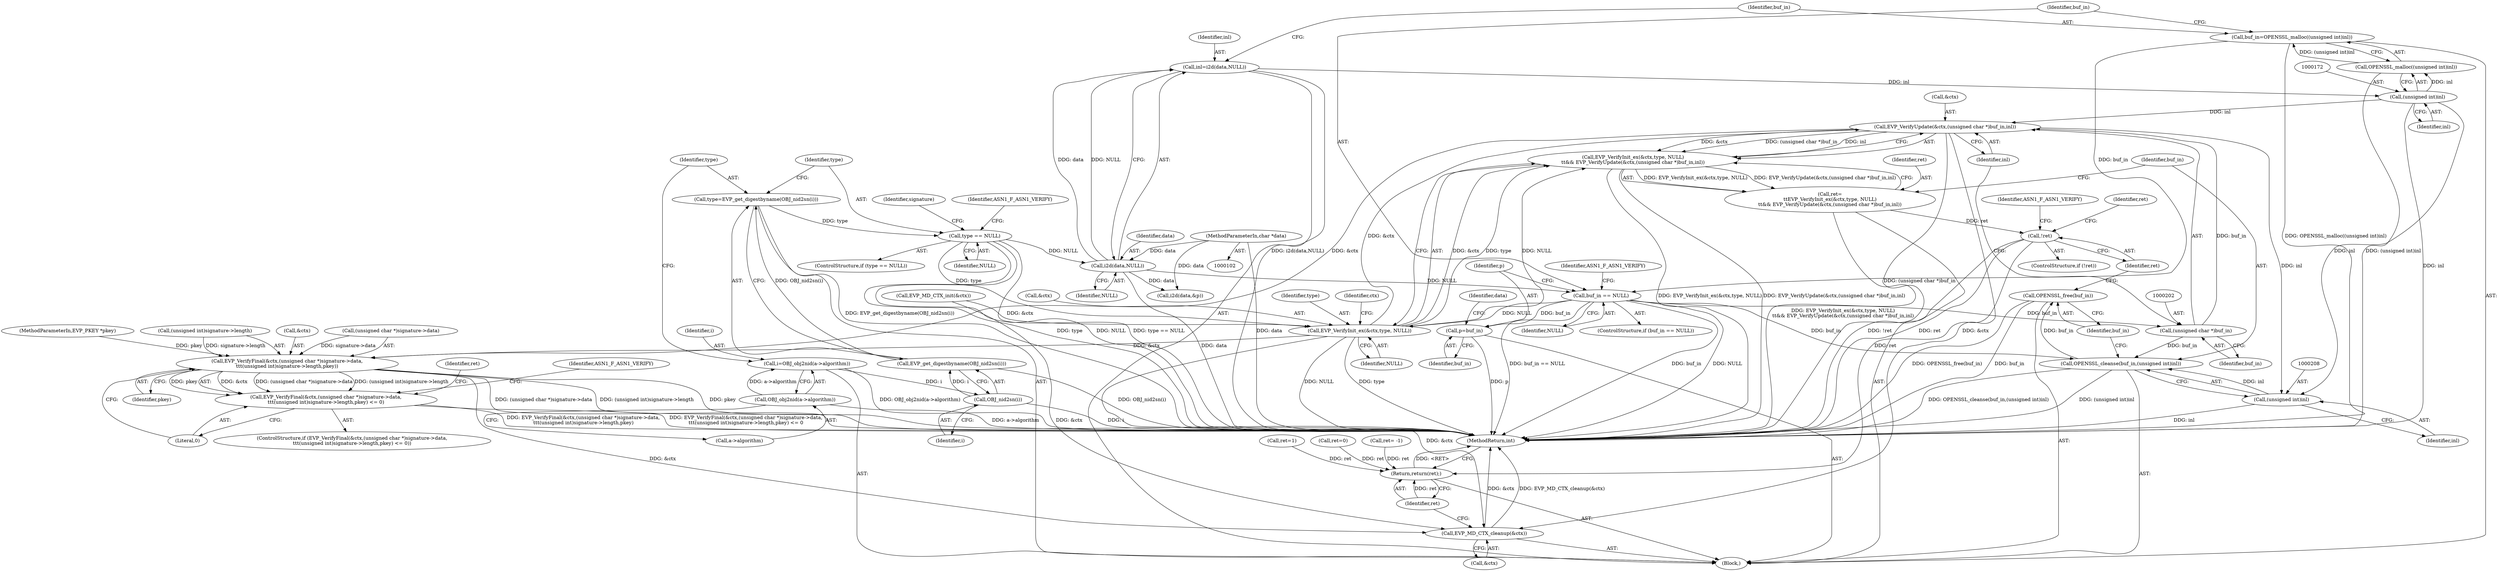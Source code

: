 digraph "0_openssl_684400ce192dac51df3d3e92b61830a6ef90be3e_0@API" {
"1000168" [label="(Call,buf_in=OPENSSL_malloc((unsigned int)inl))"];
"1000170" [label="(Call,OPENSSL_malloc((unsigned int)inl))"];
"1000171" [label="(Call,(unsigned int)inl)"];
"1000163" [label="(Call,inl=i2d(data,NULL))"];
"1000165" [label="(Call,i2d(data,NULL))"];
"1000106" [label="(MethodParameterIn,char *data)"];
"1000138" [label="(Call,type == NULL)"];
"1000132" [label="(Call,type=EVP_get_digestbyname(OBJ_nid2sn(i)))"];
"1000134" [label="(Call,EVP_get_digestbyname(OBJ_nid2sn(i)))"];
"1000135" [label="(Call,OBJ_nid2sn(i))"];
"1000126" [label="(Call,i=OBJ_obj2nid(a->algorithm))"];
"1000128" [label="(Call,OBJ_obj2nid(a->algorithm))"];
"1000175" [label="(Call,buf_in == NULL)"];
"1000183" [label="(Call,p=buf_in)"];
"1000193" [label="(Call,EVP_VerifyInit_ex(&ctx,type, NULL))"];
"1000192" [label="(Call,EVP_VerifyInit_ex(&ctx,type, NULL)\n\t\t&& EVP_VerifyUpdate(&ctx,(unsigned char *)buf_in,inl))"];
"1000190" [label="(Call,ret=\n\t\tEVP_VerifyInit_ex(&ctx,type, NULL)\n\t\t&& EVP_VerifyUpdate(&ctx,(unsigned char *)buf_in,inl))"];
"1000213" [label="(Call,!ret)"];
"1000256" [label="(Return,return(ret);)"];
"1000198" [label="(Call,EVP_VerifyUpdate(&ctx,(unsigned char *)buf_in,inl))"];
"1000207" [label="(Call,(unsigned int)inl)"];
"1000205" [label="(Call,OPENSSL_cleanse(buf_in,(unsigned int)inl))"];
"1000210" [label="(Call,OPENSSL_free(buf_in))"];
"1000226" [label="(Call,EVP_VerifyFinal(&ctx,(unsigned char *)signature->data,\n\t\t\t(unsigned int)signature->length,pkey))"];
"1000225" [label="(Call,EVP_VerifyFinal(&ctx,(unsigned char *)signature->data,\n\t\t\t(unsigned int)signature->length,pkey) <= 0)"];
"1000253" [label="(Call,EVP_MD_CTX_cleanup(&ctx))"];
"1000201" [label="(Call,(unsigned char *)buf_in)"];
"1000204" [label="(Identifier,inl)"];
"1000170" [label="(Call,OPENSSL_malloc((unsigned int)inl))"];
"1000191" [label="(Identifier,ret)"];
"1000257" [label="(Identifier,ret)"];
"1000217" [label="(Identifier,ASN1_F_ASN1_VERIFY)"];
"1000180" [label="(Identifier,ASN1_F_ASN1_VERIFY)"];
"1000194" [label="(Call,&ctx)"];
"1000198" [label="(Call,EVP_VerifyUpdate(&ctx,(unsigned char *)buf_in,inl))"];
"1000176" [label="(Identifier,buf_in)"];
"1000150" [label="(Identifier,signature)"];
"1000190" [label="(Call,ret=\n\t\tEVP_VerifyInit_ex(&ctx,type, NULL)\n\t\t&& EVP_VerifyUpdate(&ctx,(unsigned char *)buf_in,inl))"];
"1000126" [label="(Call,i=OBJ_obj2nid(a->algorithm))"];
"1000256" [label="(Return,return(ret);)"];
"1000206" [label="(Identifier,buf_in)"];
"1000132" [label="(Call,type=EVP_get_digestbyname(OBJ_nid2sn(i)))"];
"1000139" [label="(Identifier,type)"];
"1000133" [label="(Identifier,type)"];
"1000213" [label="(Call,!ret)"];
"1000137" [label="(ControlStructure,if (type == NULL))"];
"1000227" [label="(Call,&ctx)"];
"1000165" [label="(Call,i2d(data,NULL))"];
"1000239" [label="(Identifier,pkey)"];
"1000183" [label="(Call,p=buf_in)"];
"1000258" [label="(MethodReturn,int)"];
"1000193" [label="(Call,EVP_VerifyInit_ex(&ctx,type, NULL))"];
"1000177" [label="(Identifier,NULL)"];
"1000127" [label="(Identifier,i)"];
"1000224" [label="(ControlStructure,if (EVP_VerifyFinal(&ctx,(unsigned char *)signature->data,\n\t\t\t(unsigned int)signature->length,pkey) <= 0))"];
"1000207" [label="(Call,(unsigned int)inl)"];
"1000167" [label="(Identifier,NULL)"];
"1000199" [label="(Call,&ctx)"];
"1000192" [label="(Call,EVP_VerifyInit_ex(&ctx,type, NULL)\n\t\t&& EVP_VerifyUpdate(&ctx,(unsigned char *)buf_in,inl))"];
"1000226" [label="(Call,EVP_VerifyFinal(&ctx,(unsigned char *)signature->data,\n\t\t\t(unsigned int)signature->length,pkey))"];
"1000185" [label="(Identifier,buf_in)"];
"1000171" [label="(Call,(unsigned int)inl)"];
"1000243" [label="(Identifier,ASN1_F_ASN1_VERIFY)"];
"1000175" [label="(Call,buf_in == NULL)"];
"1000166" [label="(Identifier,data)"];
"1000249" [label="(Call,ret=1)"];
"1000174" [label="(ControlStructure,if (buf_in == NULL))"];
"1000212" [label="(ControlStructure,if (!ret))"];
"1000196" [label="(Identifier,type)"];
"1000225" [label="(Call,EVP_VerifyFinal(&ctx,(unsigned char *)signature->data,\n\t\t\t(unsigned int)signature->length,pkey) <= 0)"];
"1000253" [label="(Call,EVP_MD_CTX_cleanup(&ctx))"];
"1000234" [label="(Call,(unsigned int)signature->length)"];
"1000250" [label="(Identifier,ret)"];
"1000214" [label="(Identifier,ret)"];
"1000205" [label="(Call,OPENSSL_cleanse(buf_in,(unsigned int)inl))"];
"1000221" [label="(Identifier,ret)"];
"1000240" [label="(Literal,0)"];
"1000129" [label="(Call,a->algorithm)"];
"1000187" [label="(Identifier,data)"];
"1000211" [label="(Identifier,buf_in)"];
"1000184" [label="(Identifier,p)"];
"1000117" [label="(Call,ret= -1)"];
"1000169" [label="(Identifier,buf_in)"];
"1000143" [label="(Identifier,ASN1_F_ASN1_VERIFY)"];
"1000128" [label="(Call,OBJ_obj2nid(a->algorithm))"];
"1000186" [label="(Call,i2d(data,&p))"];
"1000107" [label="(MethodParameterIn,EVP_PKEY *pkey)"];
"1000135" [label="(Call,OBJ_nid2sn(i))"];
"1000197" [label="(Identifier,NULL)"];
"1000164" [label="(Identifier,inl)"];
"1000138" [label="(Call,type == NULL)"];
"1000210" [label="(Call,OPENSSL_free(buf_in))"];
"1000229" [label="(Call,(unsigned char *)signature->data)"];
"1000254" [label="(Call,&ctx)"];
"1000203" [label="(Identifier,buf_in)"];
"1000163" [label="(Call,inl=i2d(data,NULL))"];
"1000201" [label="(Call,(unsigned char *)buf_in)"];
"1000173" [label="(Identifier,inl)"];
"1000245" [label="(Call,ret=0)"];
"1000123" [label="(Call,EVP_MD_CTX_init(&ctx))"];
"1000136" [label="(Identifier,i)"];
"1000200" [label="(Identifier,ctx)"];
"1000106" [label="(MethodParameterIn,char *data)"];
"1000209" [label="(Identifier,inl)"];
"1000108" [label="(Block,)"];
"1000140" [label="(Identifier,NULL)"];
"1000134" [label="(Call,EVP_get_digestbyname(OBJ_nid2sn(i)))"];
"1000168" [label="(Call,buf_in=OPENSSL_malloc((unsigned int)inl))"];
"1000168" -> "1000108"  [label="AST: "];
"1000168" -> "1000170"  [label="CFG: "];
"1000169" -> "1000168"  [label="AST: "];
"1000170" -> "1000168"  [label="AST: "];
"1000176" -> "1000168"  [label="CFG: "];
"1000168" -> "1000258"  [label="DDG: OPENSSL_malloc((unsigned int)inl)"];
"1000170" -> "1000168"  [label="DDG: (unsigned int)inl"];
"1000168" -> "1000175"  [label="DDG: buf_in"];
"1000170" -> "1000171"  [label="CFG: "];
"1000171" -> "1000170"  [label="AST: "];
"1000170" -> "1000258"  [label="DDG: (unsigned int)inl"];
"1000171" -> "1000170"  [label="DDG: inl"];
"1000171" -> "1000173"  [label="CFG: "];
"1000172" -> "1000171"  [label="AST: "];
"1000173" -> "1000171"  [label="AST: "];
"1000171" -> "1000258"  [label="DDG: inl"];
"1000163" -> "1000171"  [label="DDG: inl"];
"1000171" -> "1000198"  [label="DDG: inl"];
"1000171" -> "1000207"  [label="DDG: inl"];
"1000163" -> "1000108"  [label="AST: "];
"1000163" -> "1000165"  [label="CFG: "];
"1000164" -> "1000163"  [label="AST: "];
"1000165" -> "1000163"  [label="AST: "];
"1000169" -> "1000163"  [label="CFG: "];
"1000163" -> "1000258"  [label="DDG: i2d(data,NULL)"];
"1000165" -> "1000163"  [label="DDG: data"];
"1000165" -> "1000163"  [label="DDG: NULL"];
"1000165" -> "1000167"  [label="CFG: "];
"1000166" -> "1000165"  [label="AST: "];
"1000167" -> "1000165"  [label="AST: "];
"1000165" -> "1000258"  [label="DDG: data"];
"1000106" -> "1000165"  [label="DDG: data"];
"1000138" -> "1000165"  [label="DDG: NULL"];
"1000165" -> "1000175"  [label="DDG: NULL"];
"1000165" -> "1000186"  [label="DDG: data"];
"1000106" -> "1000102"  [label="AST: "];
"1000106" -> "1000258"  [label="DDG: data"];
"1000106" -> "1000186"  [label="DDG: data"];
"1000138" -> "1000137"  [label="AST: "];
"1000138" -> "1000140"  [label="CFG: "];
"1000139" -> "1000138"  [label="AST: "];
"1000140" -> "1000138"  [label="AST: "];
"1000143" -> "1000138"  [label="CFG: "];
"1000150" -> "1000138"  [label="CFG: "];
"1000138" -> "1000258"  [label="DDG: type"];
"1000138" -> "1000258"  [label="DDG: NULL"];
"1000138" -> "1000258"  [label="DDG: type == NULL"];
"1000132" -> "1000138"  [label="DDG: type"];
"1000138" -> "1000193"  [label="DDG: type"];
"1000132" -> "1000108"  [label="AST: "];
"1000132" -> "1000134"  [label="CFG: "];
"1000133" -> "1000132"  [label="AST: "];
"1000134" -> "1000132"  [label="AST: "];
"1000139" -> "1000132"  [label="CFG: "];
"1000132" -> "1000258"  [label="DDG: EVP_get_digestbyname(OBJ_nid2sn(i))"];
"1000134" -> "1000132"  [label="DDG: OBJ_nid2sn(i)"];
"1000134" -> "1000135"  [label="CFG: "];
"1000135" -> "1000134"  [label="AST: "];
"1000134" -> "1000258"  [label="DDG: OBJ_nid2sn(i)"];
"1000135" -> "1000134"  [label="DDG: i"];
"1000135" -> "1000136"  [label="CFG: "];
"1000136" -> "1000135"  [label="AST: "];
"1000135" -> "1000258"  [label="DDG: i"];
"1000126" -> "1000135"  [label="DDG: i"];
"1000126" -> "1000108"  [label="AST: "];
"1000126" -> "1000128"  [label="CFG: "];
"1000127" -> "1000126"  [label="AST: "];
"1000128" -> "1000126"  [label="AST: "];
"1000133" -> "1000126"  [label="CFG: "];
"1000126" -> "1000258"  [label="DDG: OBJ_obj2nid(a->algorithm)"];
"1000128" -> "1000126"  [label="DDG: a->algorithm"];
"1000128" -> "1000129"  [label="CFG: "];
"1000129" -> "1000128"  [label="AST: "];
"1000128" -> "1000258"  [label="DDG: a->algorithm"];
"1000175" -> "1000174"  [label="AST: "];
"1000175" -> "1000177"  [label="CFG: "];
"1000176" -> "1000175"  [label="AST: "];
"1000177" -> "1000175"  [label="AST: "];
"1000180" -> "1000175"  [label="CFG: "];
"1000184" -> "1000175"  [label="CFG: "];
"1000175" -> "1000258"  [label="DDG: buf_in"];
"1000175" -> "1000258"  [label="DDG: NULL"];
"1000175" -> "1000258"  [label="DDG: buf_in == NULL"];
"1000175" -> "1000183"  [label="DDG: buf_in"];
"1000175" -> "1000193"  [label="DDG: NULL"];
"1000175" -> "1000201"  [label="DDG: buf_in"];
"1000175" -> "1000205"  [label="DDG: buf_in"];
"1000183" -> "1000108"  [label="AST: "];
"1000183" -> "1000185"  [label="CFG: "];
"1000184" -> "1000183"  [label="AST: "];
"1000185" -> "1000183"  [label="AST: "];
"1000187" -> "1000183"  [label="CFG: "];
"1000183" -> "1000258"  [label="DDG: p"];
"1000193" -> "1000192"  [label="AST: "];
"1000193" -> "1000197"  [label="CFG: "];
"1000194" -> "1000193"  [label="AST: "];
"1000196" -> "1000193"  [label="AST: "];
"1000197" -> "1000193"  [label="AST: "];
"1000200" -> "1000193"  [label="CFG: "];
"1000192" -> "1000193"  [label="CFG: "];
"1000193" -> "1000258"  [label="DDG: NULL"];
"1000193" -> "1000258"  [label="DDG: type"];
"1000193" -> "1000192"  [label="DDG: &ctx"];
"1000193" -> "1000192"  [label="DDG: type"];
"1000193" -> "1000192"  [label="DDG: NULL"];
"1000123" -> "1000193"  [label="DDG: &ctx"];
"1000193" -> "1000198"  [label="DDG: &ctx"];
"1000193" -> "1000226"  [label="DDG: &ctx"];
"1000193" -> "1000253"  [label="DDG: &ctx"];
"1000192" -> "1000190"  [label="AST: "];
"1000192" -> "1000198"  [label="CFG: "];
"1000198" -> "1000192"  [label="AST: "];
"1000190" -> "1000192"  [label="CFG: "];
"1000192" -> "1000258"  [label="DDG: EVP_VerifyInit_ex(&ctx,type, NULL)"];
"1000192" -> "1000258"  [label="DDG: EVP_VerifyUpdate(&ctx,(unsigned char *)buf_in,inl)"];
"1000192" -> "1000190"  [label="DDG: EVP_VerifyInit_ex(&ctx,type, NULL)"];
"1000192" -> "1000190"  [label="DDG: EVP_VerifyUpdate(&ctx,(unsigned char *)buf_in,inl)"];
"1000198" -> "1000192"  [label="DDG: &ctx"];
"1000198" -> "1000192"  [label="DDG: (unsigned char *)buf_in"];
"1000198" -> "1000192"  [label="DDG: inl"];
"1000190" -> "1000108"  [label="AST: "];
"1000191" -> "1000190"  [label="AST: "];
"1000206" -> "1000190"  [label="CFG: "];
"1000190" -> "1000258"  [label="DDG: EVP_VerifyInit_ex(&ctx,type, NULL)\n\t\t&& EVP_VerifyUpdate(&ctx,(unsigned char *)buf_in,inl)"];
"1000190" -> "1000213"  [label="DDG: ret"];
"1000213" -> "1000212"  [label="AST: "];
"1000213" -> "1000214"  [label="CFG: "];
"1000214" -> "1000213"  [label="AST: "];
"1000217" -> "1000213"  [label="CFG: "];
"1000221" -> "1000213"  [label="CFG: "];
"1000213" -> "1000258"  [label="DDG: ret"];
"1000213" -> "1000258"  [label="DDG: !ret"];
"1000213" -> "1000256"  [label="DDG: ret"];
"1000256" -> "1000108"  [label="AST: "];
"1000256" -> "1000257"  [label="CFG: "];
"1000257" -> "1000256"  [label="AST: "];
"1000258" -> "1000256"  [label="CFG: "];
"1000256" -> "1000258"  [label="DDG: <RET>"];
"1000257" -> "1000256"  [label="DDG: ret"];
"1000117" -> "1000256"  [label="DDG: ret"];
"1000249" -> "1000256"  [label="DDG: ret"];
"1000245" -> "1000256"  [label="DDG: ret"];
"1000198" -> "1000204"  [label="CFG: "];
"1000199" -> "1000198"  [label="AST: "];
"1000201" -> "1000198"  [label="AST: "];
"1000204" -> "1000198"  [label="AST: "];
"1000198" -> "1000258"  [label="DDG: (unsigned char *)buf_in"];
"1000201" -> "1000198"  [label="DDG: buf_in"];
"1000198" -> "1000207"  [label="DDG: inl"];
"1000198" -> "1000226"  [label="DDG: &ctx"];
"1000198" -> "1000253"  [label="DDG: &ctx"];
"1000207" -> "1000205"  [label="AST: "];
"1000207" -> "1000209"  [label="CFG: "];
"1000208" -> "1000207"  [label="AST: "];
"1000209" -> "1000207"  [label="AST: "];
"1000205" -> "1000207"  [label="CFG: "];
"1000207" -> "1000258"  [label="DDG: inl"];
"1000207" -> "1000205"  [label="DDG: inl"];
"1000205" -> "1000108"  [label="AST: "];
"1000206" -> "1000205"  [label="AST: "];
"1000211" -> "1000205"  [label="CFG: "];
"1000205" -> "1000258"  [label="DDG: (unsigned int)inl"];
"1000205" -> "1000258"  [label="DDG: OPENSSL_cleanse(buf_in,(unsigned int)inl)"];
"1000201" -> "1000205"  [label="DDG: buf_in"];
"1000205" -> "1000210"  [label="DDG: buf_in"];
"1000210" -> "1000108"  [label="AST: "];
"1000210" -> "1000211"  [label="CFG: "];
"1000211" -> "1000210"  [label="AST: "];
"1000214" -> "1000210"  [label="CFG: "];
"1000210" -> "1000258"  [label="DDG: OPENSSL_free(buf_in)"];
"1000210" -> "1000258"  [label="DDG: buf_in"];
"1000226" -> "1000225"  [label="AST: "];
"1000226" -> "1000239"  [label="CFG: "];
"1000227" -> "1000226"  [label="AST: "];
"1000229" -> "1000226"  [label="AST: "];
"1000234" -> "1000226"  [label="AST: "];
"1000239" -> "1000226"  [label="AST: "];
"1000240" -> "1000226"  [label="CFG: "];
"1000226" -> "1000258"  [label="DDG: pkey"];
"1000226" -> "1000258"  [label="DDG: (unsigned char *)signature->data"];
"1000226" -> "1000258"  [label="DDG: (unsigned int)signature->length"];
"1000226" -> "1000225"  [label="DDG: &ctx"];
"1000226" -> "1000225"  [label="DDG: (unsigned char *)signature->data"];
"1000226" -> "1000225"  [label="DDG: (unsigned int)signature->length"];
"1000226" -> "1000225"  [label="DDG: pkey"];
"1000229" -> "1000226"  [label="DDG: signature->data"];
"1000234" -> "1000226"  [label="DDG: signature->length"];
"1000107" -> "1000226"  [label="DDG: pkey"];
"1000226" -> "1000253"  [label="DDG: &ctx"];
"1000225" -> "1000224"  [label="AST: "];
"1000225" -> "1000240"  [label="CFG: "];
"1000240" -> "1000225"  [label="AST: "];
"1000243" -> "1000225"  [label="CFG: "];
"1000250" -> "1000225"  [label="CFG: "];
"1000225" -> "1000258"  [label="DDG: EVP_VerifyFinal(&ctx,(unsigned char *)signature->data,\n\t\t\t(unsigned int)signature->length,pkey) <= 0"];
"1000225" -> "1000258"  [label="DDG: EVP_VerifyFinal(&ctx,(unsigned char *)signature->data,\n\t\t\t(unsigned int)signature->length,pkey)"];
"1000253" -> "1000108"  [label="AST: "];
"1000253" -> "1000254"  [label="CFG: "];
"1000254" -> "1000253"  [label="AST: "];
"1000257" -> "1000253"  [label="CFG: "];
"1000253" -> "1000258"  [label="DDG: EVP_MD_CTX_cleanup(&ctx)"];
"1000253" -> "1000258"  [label="DDG: &ctx"];
"1000123" -> "1000253"  [label="DDG: &ctx"];
"1000201" -> "1000203"  [label="CFG: "];
"1000202" -> "1000201"  [label="AST: "];
"1000203" -> "1000201"  [label="AST: "];
"1000204" -> "1000201"  [label="CFG: "];
}
